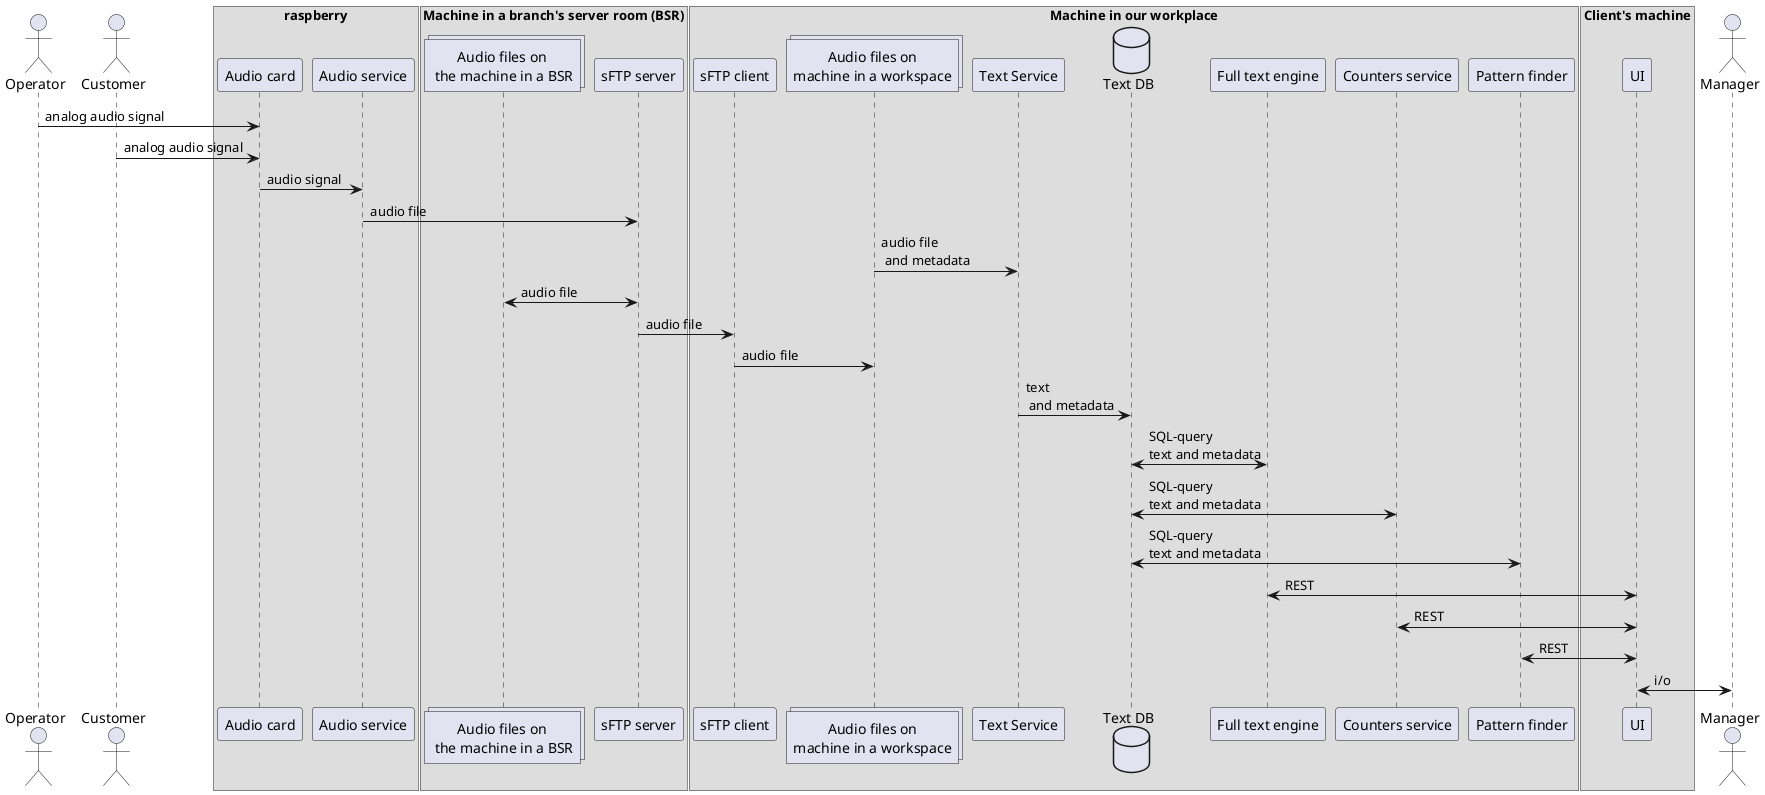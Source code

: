 @startuml

actor "Operator"
actor "Customer"

box "raspberry"
participant "Audio card"
participant "Audio service"
end box

box "Machine in a branch's server room (BSR)"
collections "Audio files on\n the machine in a BSR"
participant "sFTP server"
end box

box "Machine in our workplace"
participant "sFTP client"
collections "Audio files on\nmachine in a workspace"
participant "Text Service"
database "Text DB"
participant "Full text engine"
participant "Counters service"
participant "Pattern finder"
end box

box "Client's machine"
participant "UI"
end box

actor "Manager"

"Operator" -> "Audio card" : analog audio signal
"Customer" -> "Audio card" : analog audio signal
"Audio card" -> "Audio service" : audio signal
"Audio service" -> "sFTP server": audio file
"Audio files on\nmachine in a workspace" -> "Text Service": audio file\n and metadata
"sFTP server" <-> "Audio files on\n the machine in a BSR": audio file
"sFTP server" -> "sFTP client": audio file
"sFTP client" -> "Audio files on\nmachine in a workspace": audio file
"Text Service" -> "Text DB" : text\n and metadata

"Full text engine" <-> "Text DB" : SQL-query\ntext and metadata
"Counters service" <-> "Text DB" : SQL-query\ntext and metadata
"Pattern finder" <-> "Text DB" : SQL-query\ntext and metadata

"Full text engine" <-> "UI" : REST
"Counters service" <-> "UI" : REST
"Pattern finder" <-> "UI" : REST
"UI" <-> "Manager" : i/o
@enduml
